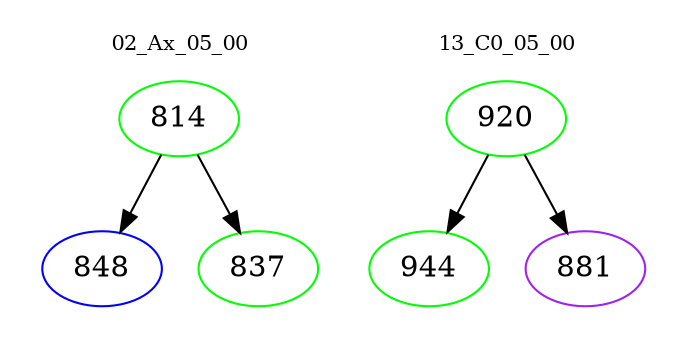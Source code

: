 digraph{
subgraph cluster_0 {
color = white
label = "02_Ax_05_00";
fontsize=10;
T0_814 [label="814", color="green"]
T0_814 -> T0_848 [color="black"]
T0_848 [label="848", color="blue"]
T0_814 -> T0_837 [color="black"]
T0_837 [label="837", color="green"]
}
subgraph cluster_1 {
color = white
label = "13_C0_05_00";
fontsize=10;
T1_920 [label="920", color="green"]
T1_920 -> T1_944 [color="black"]
T1_944 [label="944", color="green"]
T1_920 -> T1_881 [color="black"]
T1_881 [label="881", color="purple"]
}
}
